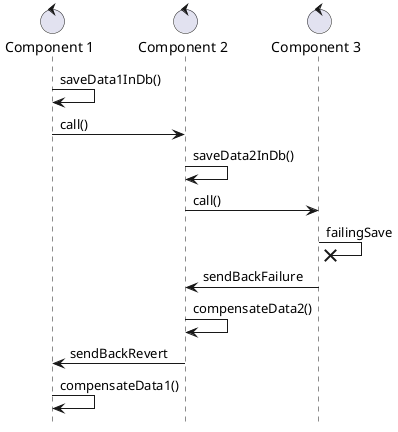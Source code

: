 @startuml
hide footbox
control "Component 1" as c1
control "Component 2" as c2
control "Component 3" as c3

c1 -> c1 : saveData1InDb()
c1 -> c2 : call()
c2 -> c2 : saveData2InDb()
c2 -> c3 : call()
c3 -X c3 : failingSave
c3 -> c2 : sendBackFailure
c2 -> c2 : compensateData2()
c2 -> c1 : sendBackRevert
c1 -> c1 : compensateData1()
@enduml